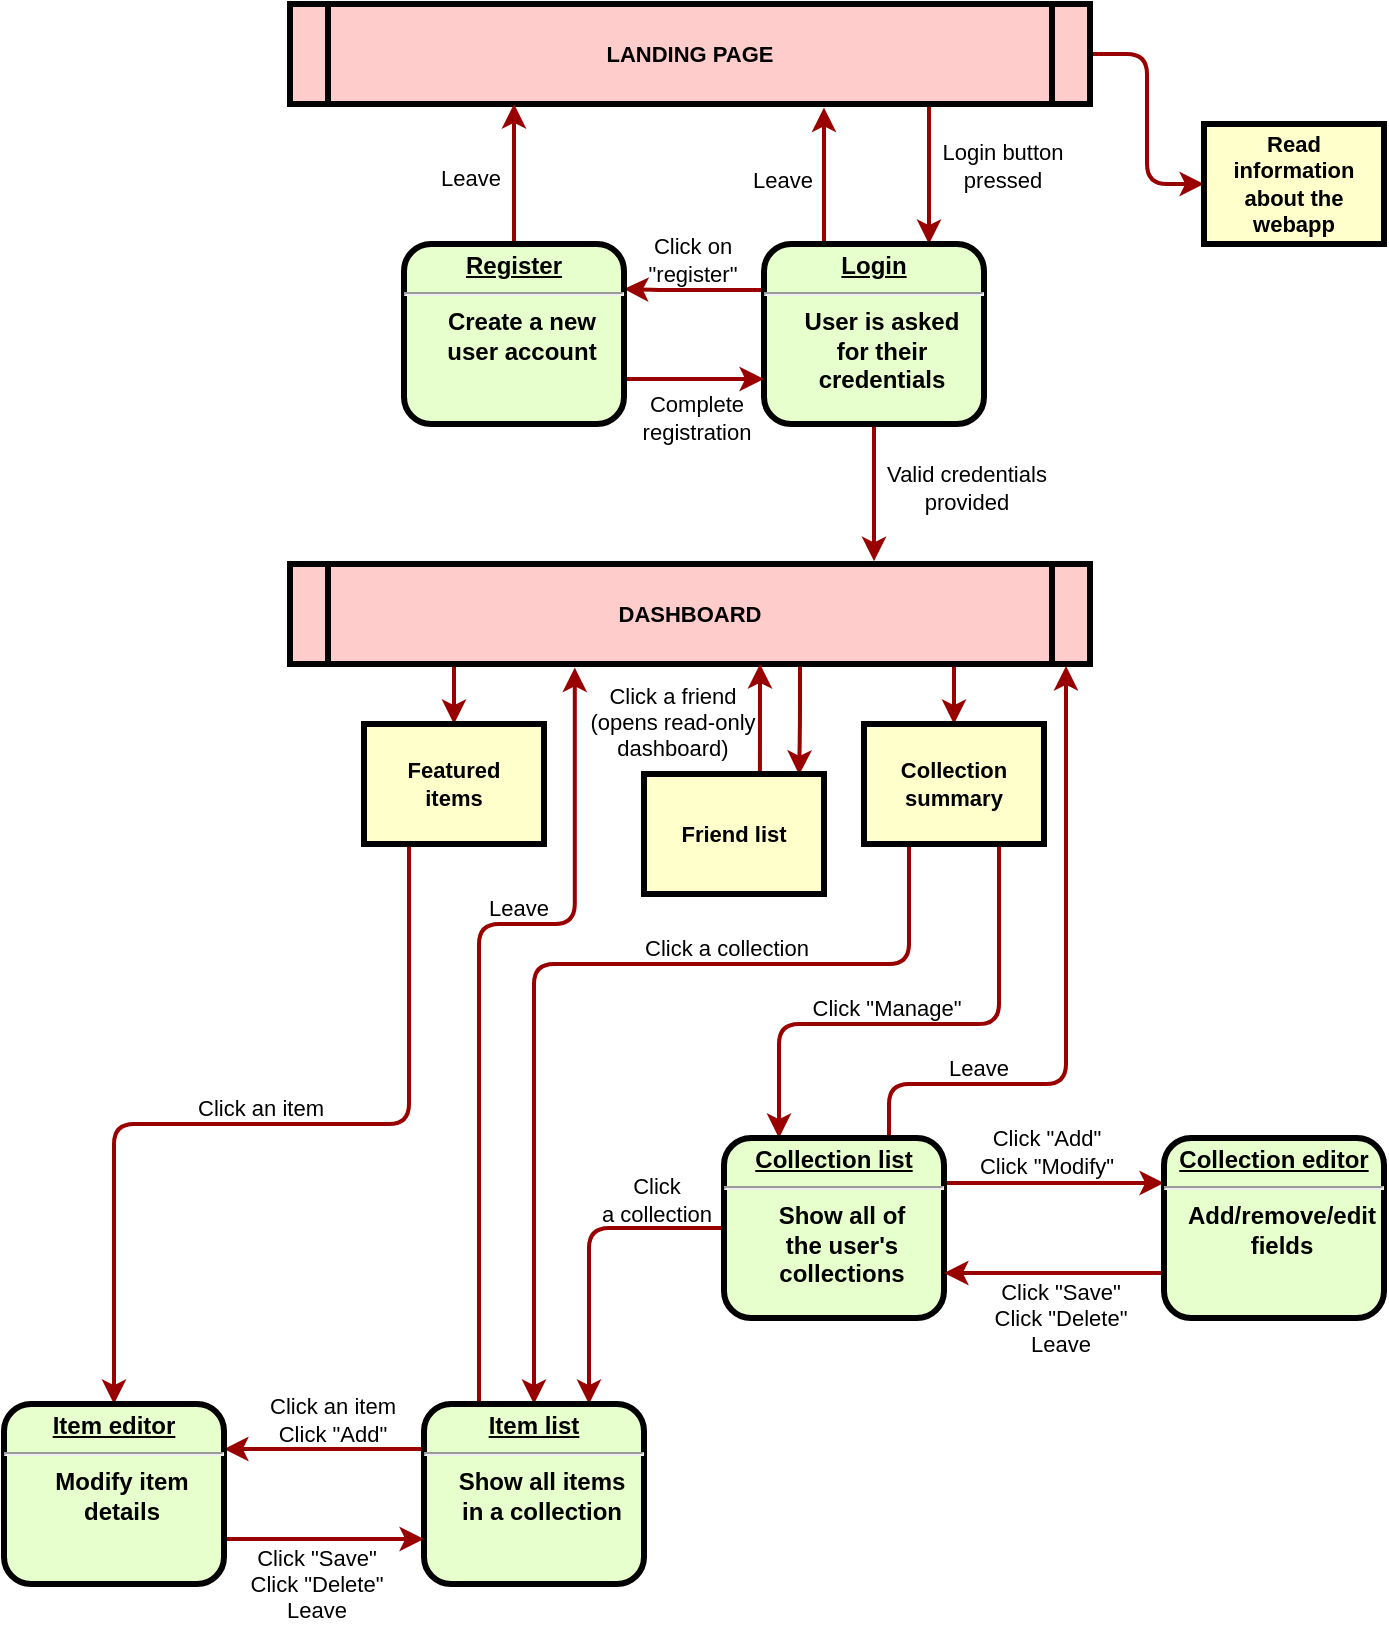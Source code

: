 <mxfile version="20.8.16" type="device"><diagram name="Page-1" id="c7558073-3199-34d8-9f00-42111426c3f3"><mxGraphModel dx="1050" dy="669" grid="1" gridSize="10" guides="1" tooltips="1" connect="1" arrows="1" fold="1" page="1" pageScale="1" pageWidth="826" pageHeight="1169" background="none" math="0" shadow="0"><root><mxCell id="0"/><mxCell id="1" parent="0"/><mxCell id="Ye0VPw4oZFWVAznSsjmA-101" style="edgeStyle=elbowEdgeStyle;shape=connector;rounded=1;orthogonalLoop=1;jettySize=auto;elbow=horizontal;html=1;entryX=0;entryY=0.5;entryDx=0;entryDy=0;labelBackgroundColor=default;strokeColor=#990000;strokeWidth=2;fontFamily=Helvetica;fontSize=11;fontColor=default;endArrow=classic;" edge="1" parent="1" source="Ye0VPw4oZFWVAznSsjmA-98" target="Ye0VPw4oZFWVAznSsjmA-100"><mxGeometry relative="1" as="geometry"/></mxCell><mxCell id="Ye0VPw4oZFWVAznSsjmA-110" style="edgeStyle=elbowEdgeStyle;shape=connector;rounded=1;orthogonalLoop=1;jettySize=auto;elbow=horizontal;html=1;entryX=0.75;entryY=0;entryDx=0;entryDy=0;labelBackgroundColor=default;strokeColor=#990000;strokeWidth=2;fontFamily=Helvetica;fontSize=11;fontColor=default;startArrow=none;startFill=0;endArrow=classic;" edge="1" parent="1" source="Ye0VPw4oZFWVAznSsjmA-98" target="Ye0VPw4oZFWVAznSsjmA-102"><mxGeometry relative="1" as="geometry"/></mxCell><mxCell id="Ye0VPw4oZFWVAznSsjmA-98" value="LANDING PAGE" style="shape=process;whiteSpace=wrap;align=center;verticalAlign=middle;size=0.048;fontStyle=1;strokeWidth=3;fillColor=#FFCCCC;fontFamily=Helvetica;fontSize=11;fontColor=default;" vertex="1" parent="1"><mxGeometry x="213.0" y="140" width="400" height="50" as="geometry"/></mxCell><mxCell id="Ye0VPw4oZFWVAznSsjmA-125" style="edgeStyle=elbowEdgeStyle;shape=connector;rounded=1;orthogonalLoop=1;jettySize=auto;elbow=horizontal;html=1;entryX=0.5;entryY=0;entryDx=0;entryDy=0;labelBackgroundColor=default;strokeColor=#990000;strokeWidth=2;fontFamily=Helvetica;fontSize=11;fontColor=default;startArrow=none;startFill=0;endArrow=classic;" edge="1" parent="1" source="Ye0VPw4oZFWVAznSsjmA-99" target="Ye0VPw4oZFWVAznSsjmA-122"><mxGeometry relative="1" as="geometry"/></mxCell><mxCell id="Ye0VPw4oZFWVAznSsjmA-126" style="edgeStyle=elbowEdgeStyle;shape=connector;rounded=1;orthogonalLoop=1;jettySize=auto;elbow=horizontal;html=1;entryX=0.5;entryY=0;entryDx=0;entryDy=0;labelBackgroundColor=default;strokeColor=#990000;strokeWidth=2;fontFamily=Helvetica;fontSize=11;fontColor=default;startArrow=none;startFill=0;endArrow=classic;" edge="1" parent="1" source="Ye0VPw4oZFWVAznSsjmA-99" target="Ye0VPw4oZFWVAznSsjmA-123"><mxGeometry relative="1" as="geometry"/></mxCell><mxCell id="Ye0VPw4oZFWVAznSsjmA-159" style="edgeStyle=orthogonalEdgeStyle;shape=connector;rounded=1;orthogonalLoop=1;jettySize=auto;html=1;entryX=0.862;entryY=0.007;entryDx=0;entryDy=0;entryPerimeter=0;labelBackgroundColor=default;strokeColor=#990000;strokeWidth=2;fontFamily=Helvetica;fontSize=11;fontColor=default;startArrow=none;startFill=0;endArrow=classic;elbow=horizontal;" edge="1" parent="1" source="Ye0VPw4oZFWVAznSsjmA-99" target="Ye0VPw4oZFWVAznSsjmA-121"><mxGeometry relative="1" as="geometry"><Array as="points"><mxPoint x="468" y="500"/><mxPoint x="468" y="500"/></Array></mxGeometry></mxCell><mxCell id="Ye0VPw4oZFWVAznSsjmA-99" value="DASHBOARD" style="shape=process;whiteSpace=wrap;align=center;verticalAlign=middle;size=0.048;fontStyle=1;strokeWidth=3;fillColor=#FFCCCC;fontFamily=Helvetica;fontSize=11;fontColor=default;" vertex="1" parent="1"><mxGeometry x="213.0" y="420" width="400" height="50" as="geometry"/></mxCell><mxCell id="Ye0VPw4oZFWVAznSsjmA-100" value="Read information about the webapp" style="whiteSpace=wrap;align=center;verticalAlign=middle;fontStyle=1;strokeWidth=3;fillColor=#FFFFCC;fontFamily=Helvetica;fontSize=11;fontColor=default;" vertex="1" parent="1"><mxGeometry x="670" y="200" width="90" height="60" as="geometry"/></mxCell><mxCell id="Ye0VPw4oZFWVAznSsjmA-105" style="edgeStyle=elbowEdgeStyle;shape=connector;rounded=1;orthogonalLoop=1;jettySize=auto;elbow=horizontal;html=1;entryX=0.73;entryY=-0.028;entryDx=0;entryDy=0;entryPerimeter=0;labelBackgroundColor=default;strokeColor=#990000;strokeWidth=2;fontFamily=Helvetica;fontSize=11;fontColor=default;endArrow=classic;" edge="1" parent="1" source="Ye0VPw4oZFWVAznSsjmA-102" target="Ye0VPw4oZFWVAznSsjmA-99"><mxGeometry relative="1" as="geometry"/></mxCell><mxCell id="Ye0VPw4oZFWVAznSsjmA-112" style="edgeStyle=elbowEdgeStyle;shape=connector;rounded=1;orthogonalLoop=1;jettySize=auto;elbow=horizontal;html=1;entryX=0.668;entryY=1.036;entryDx=0;entryDy=0;entryPerimeter=0;labelBackgroundColor=default;strokeColor=#990000;strokeWidth=2;fontFamily=Helvetica;fontSize=11;fontColor=default;startArrow=none;startFill=0;endArrow=classic;" edge="1" parent="1" source="Ye0VPw4oZFWVAznSsjmA-102" target="Ye0VPw4oZFWVAznSsjmA-98"><mxGeometry relative="1" as="geometry"/></mxCell><mxCell id="Ye0VPw4oZFWVAznSsjmA-114" style="edgeStyle=elbowEdgeStyle;shape=connector;rounded=1;orthogonalLoop=1;jettySize=auto;elbow=horizontal;html=1;entryX=1;entryY=0.25;entryDx=0;entryDy=0;labelBackgroundColor=default;strokeColor=#990000;strokeWidth=2;fontFamily=Helvetica;fontSize=11;fontColor=default;startArrow=none;startFill=0;endArrow=classic;" edge="1" parent="1" target="Ye0VPw4oZFWVAznSsjmA-107"><mxGeometry relative="1" as="geometry"><mxPoint x="450" y="283" as="sourcePoint"/><Array as="points"><mxPoint x="400" y="280"/><mxPoint x="430" y="280"/></Array></mxGeometry></mxCell><mxCell id="Ye0VPw4oZFWVAznSsjmA-102" value="&lt;p style=&quot;margin: 0px; margin-top: 4px; text-align: center; text-decoration: underline;&quot;&gt;&lt;strong&gt;Login&lt;br&gt;&lt;/strong&gt;&lt;/p&gt;&lt;hr&gt;&lt;p style=&quot;margin: 0px; margin-left: 8px;&quot;&gt;User is asked&lt;/p&gt;&lt;p style=&quot;margin: 0px; margin-left: 8px;&quot;&gt;for their&lt;/p&gt;&lt;p style=&quot;margin: 0px; margin-left: 8px;&quot;&gt;credentials&lt;/p&gt;" style="verticalAlign=middle;align=center;overflow=fill;fontSize=12;fontFamily=Helvetica;html=1;rounded=1;fontStyle=1;strokeWidth=3;fillColor=#E6FFCC;fontColor=default;" vertex="1" parent="1"><mxGeometry x="450" y="260" width="110" height="90" as="geometry"/></mxCell><mxCell id="Ye0VPw4oZFWVAznSsjmA-106" value="Valid credentials&lt;br&gt;provided" style="text;html=1;align=center;verticalAlign=middle;resizable=0;points=[];autosize=1;strokeColor=none;fillColor=none;fontSize=11;fontFamily=Helvetica;fontColor=default;" vertex="1" parent="1"><mxGeometry x="501" y="362" width="100" height="40" as="geometry"/></mxCell><mxCell id="Ye0VPw4oZFWVAznSsjmA-117" style="edgeStyle=elbowEdgeStyle;shape=connector;rounded=1;orthogonalLoop=1;jettySize=auto;elbow=horizontal;html=1;exitX=1;exitY=0.75;exitDx=0;exitDy=0;entryX=0;entryY=0.75;entryDx=0;entryDy=0;labelBackgroundColor=default;strokeColor=#990000;strokeWidth=2;fontFamily=Helvetica;fontSize=11;fontColor=default;startArrow=none;startFill=0;endArrow=classic;" edge="1" parent="1" source="Ye0VPw4oZFWVAznSsjmA-107" target="Ye0VPw4oZFWVAznSsjmA-102"><mxGeometry relative="1" as="geometry"/></mxCell><mxCell id="Ye0VPw4oZFWVAznSsjmA-119" style="edgeStyle=elbowEdgeStyle;shape=connector;rounded=1;orthogonalLoop=1;jettySize=auto;elbow=horizontal;html=1;exitX=0.5;exitY=0;exitDx=0;exitDy=0;entryX=0.28;entryY=1;entryDx=0;entryDy=0;entryPerimeter=0;labelBackgroundColor=default;strokeColor=#990000;strokeWidth=2;fontFamily=Helvetica;fontSize=11;fontColor=default;startArrow=none;startFill=0;endArrow=classic;" edge="1" parent="1" source="Ye0VPw4oZFWVAznSsjmA-107" target="Ye0VPw4oZFWVAznSsjmA-98"><mxGeometry relative="1" as="geometry"/></mxCell><mxCell id="Ye0VPw4oZFWVAznSsjmA-107" value="&lt;p style=&quot;margin: 0px; margin-top: 4px; text-align: center; text-decoration: underline;&quot;&gt;&lt;strong&gt;Register&lt;br&gt;&lt;/strong&gt;&lt;/p&gt;&lt;hr&gt;&lt;p style=&quot;margin: 0px; margin-left: 8px;&quot;&gt;Create a new&lt;/p&gt;&lt;p style=&quot;margin: 0px; margin-left: 8px;&quot;&gt;user account&lt;/p&gt;" style="verticalAlign=middle;align=center;overflow=fill;fontSize=12;fontFamily=Helvetica;html=1;rounded=1;fontStyle=1;strokeWidth=3;fillColor=#E6FFCC;fontColor=default;" vertex="1" parent="1"><mxGeometry x="270" y="260" width="110" height="90" as="geometry"/></mxCell><mxCell id="Ye0VPw4oZFWVAznSsjmA-111" value="Login button&lt;br&gt;pressed" style="text;html=1;align=center;verticalAlign=middle;resizable=0;points=[];autosize=1;strokeColor=none;fillColor=none;fontSize=11;fontFamily=Helvetica;fontColor=default;" vertex="1" parent="1"><mxGeometry x="529" y="201" width="80" height="40" as="geometry"/></mxCell><mxCell id="Ye0VPw4oZFWVAznSsjmA-113" value="Leave" style="text;html=1;align=center;verticalAlign=middle;resizable=0;points=[];autosize=1;strokeColor=none;fillColor=none;fontSize=11;fontFamily=Helvetica;fontColor=default;" vertex="1" parent="1"><mxGeometry x="434" y="213" width="50" height="30" as="geometry"/></mxCell><mxCell id="Ye0VPw4oZFWVAznSsjmA-115" value="Click on&lt;br&gt;&quot;register&quot;" style="text;html=1;align=center;verticalAlign=middle;resizable=0;points=[];autosize=1;strokeColor=none;fillColor=none;fontSize=11;fontFamily=Helvetica;fontColor=default;" vertex="1" parent="1"><mxGeometry x="379" y="248" width="70" height="40" as="geometry"/></mxCell><mxCell id="Ye0VPw4oZFWVAznSsjmA-118" value="Complete&lt;br&gt;registration" style="text;html=1;align=center;verticalAlign=middle;resizable=0;points=[];autosize=1;strokeColor=none;fillColor=none;fontSize=11;fontFamily=Helvetica;fontColor=default;" vertex="1" parent="1"><mxGeometry x="376" y="327" width="80" height="40" as="geometry"/></mxCell><mxCell id="Ye0VPw4oZFWVAznSsjmA-120" value="Leave" style="text;html=1;align=center;verticalAlign=middle;resizable=0;points=[];autosize=1;strokeColor=none;fillColor=none;fontSize=11;fontFamily=Helvetica;fontColor=default;" vertex="1" parent="1"><mxGeometry x="278" y="212" width="50" height="30" as="geometry"/></mxCell><mxCell id="Ye0VPw4oZFWVAznSsjmA-160" style="edgeStyle=orthogonalEdgeStyle;shape=connector;rounded=1;orthogonalLoop=1;jettySize=auto;html=1;labelBackgroundColor=default;strokeColor=#990000;strokeWidth=2;fontFamily=Helvetica;fontSize=11;fontColor=default;startArrow=none;startFill=0;endArrow=classic;elbow=horizontal;exitX=0.644;exitY=0.033;exitDx=0;exitDy=0;exitPerimeter=0;" edge="1" parent="1" source="Ye0VPw4oZFWVAznSsjmA-121"><mxGeometry relative="1" as="geometry"><mxPoint x="448" y="470" as="targetPoint"/><Array as="points"><mxPoint x="448" y="475"/></Array></mxGeometry></mxCell><mxCell id="Ye0VPw4oZFWVAznSsjmA-121" value="Friend list" style="whiteSpace=wrap;align=center;verticalAlign=middle;fontStyle=1;strokeWidth=3;fillColor=#FFFFCC;fontFamily=Helvetica;fontSize=11;fontColor=default;" vertex="1" parent="1"><mxGeometry x="390" y="525" width="90" height="60" as="geometry"/></mxCell><mxCell id="Ye0VPw4oZFWVAznSsjmA-161" style="edgeStyle=orthogonalEdgeStyle;shape=connector;rounded=1;orthogonalLoop=1;jettySize=auto;html=1;exitX=0.25;exitY=1;exitDx=0;exitDy=0;labelBackgroundColor=default;strokeColor=#990000;strokeWidth=2;fontFamily=Helvetica;fontSize=11;fontColor=default;startArrow=none;startFill=0;endArrow=classic;elbow=horizontal;" edge="1" parent="1" source="Ye0VPw4oZFWVAznSsjmA-122" target="Ye0VPw4oZFWVAznSsjmA-156"><mxGeometry relative="1" as="geometry"/></mxCell><mxCell id="Ye0VPw4oZFWVAznSsjmA-122" value="Featured&#10;items" style="whiteSpace=wrap;align=center;verticalAlign=middle;fontStyle=1;strokeWidth=3;fillColor=#FFFFCC;fontFamily=Helvetica;fontSize=11;fontColor=default;" vertex="1" parent="1"><mxGeometry x="250" y="500" width="90" height="60" as="geometry"/></mxCell><mxCell id="Ye0VPw4oZFWVAznSsjmA-135" style="edgeStyle=elbowEdgeStyle;shape=connector;rounded=1;orthogonalLoop=1;jettySize=auto;elbow=vertical;html=1;entryX=0.25;entryY=0;entryDx=0;entryDy=0;labelBackgroundColor=default;strokeColor=#990000;strokeWidth=2;fontFamily=Helvetica;fontSize=11;fontColor=default;startArrow=none;startFill=0;endArrow=classic;exitX=0.75;exitY=1;exitDx=0;exitDy=0;" edge="1" parent="1" source="Ye0VPw4oZFWVAznSsjmA-123" target="Ye0VPw4oZFWVAznSsjmA-130"><mxGeometry relative="1" as="geometry"><Array as="points"><mxPoint x="510" y="650"/></Array></mxGeometry></mxCell><mxCell id="Ye0VPw4oZFWVAznSsjmA-150" style="edgeStyle=orthogonalEdgeStyle;shape=connector;rounded=1;orthogonalLoop=1;jettySize=auto;html=1;exitX=0.25;exitY=1;exitDx=0;exitDy=0;labelBackgroundColor=default;strokeColor=#990000;strokeWidth=2;fontFamily=Helvetica;fontSize=11;fontColor=default;startArrow=none;startFill=0;endArrow=classic;elbow=horizontal;entryX=0.5;entryY=0;entryDx=0;entryDy=0;" edge="1" parent="1" source="Ye0VPw4oZFWVAznSsjmA-123" target="Ye0VPw4oZFWVAznSsjmA-147"><mxGeometry relative="1" as="geometry"><mxPoint x="400" y="760" as="targetPoint"/><Array as="points"><mxPoint x="523" y="620"/></Array></mxGeometry></mxCell><mxCell id="Ye0VPw4oZFWVAznSsjmA-123" value="Collection&#10;summary" style="whiteSpace=wrap;align=center;verticalAlign=middle;fontStyle=1;strokeWidth=3;fillColor=#FFFFCC;fontFamily=Helvetica;fontSize=11;fontColor=default;" vertex="1" parent="1"><mxGeometry x="500" y="500" width="90" height="60" as="geometry"/></mxCell><mxCell id="Ye0VPw4oZFWVAznSsjmA-129" value="Click a friend&lt;br&gt;(opens read-only&lt;br&gt;dashboard)" style="text;html=1;align=center;verticalAlign=middle;resizable=0;points=[];autosize=1;strokeColor=none;fillColor=none;fontSize=11;fontFamily=Helvetica;fontColor=default;" vertex="1" parent="1"><mxGeometry x="349" y="474" width="110" height="50" as="geometry"/></mxCell><mxCell id="Ye0VPw4oZFWVAznSsjmA-132" style="edgeStyle=elbowEdgeStyle;shape=connector;rounded=1;orthogonalLoop=1;jettySize=auto;elbow=horizontal;html=1;exitX=1;exitY=0.25;exitDx=0;exitDy=0;entryX=0;entryY=0.25;entryDx=0;entryDy=0;labelBackgroundColor=default;strokeColor=#990000;strokeWidth=2;fontFamily=Helvetica;fontSize=11;fontColor=default;startArrow=none;startFill=0;endArrow=classic;" edge="1" parent="1" source="Ye0VPw4oZFWVAznSsjmA-130" target="Ye0VPw4oZFWVAznSsjmA-131"><mxGeometry relative="1" as="geometry"/></mxCell><mxCell id="Ye0VPw4oZFWVAznSsjmA-148" style="edgeStyle=orthogonalEdgeStyle;shape=connector;rounded=1;orthogonalLoop=1;jettySize=auto;html=1;exitX=0.75;exitY=0;exitDx=0;exitDy=0;entryX=0.97;entryY=1.02;entryDx=0;entryDy=0;entryPerimeter=0;labelBackgroundColor=default;strokeColor=#990000;strokeWidth=2;fontFamily=Helvetica;fontSize=11;fontColor=default;startArrow=none;startFill=0;endArrow=classic;elbow=horizontal;" edge="1" parent="1" source="Ye0VPw4oZFWVAznSsjmA-130" target="Ye0VPw4oZFWVAznSsjmA-99"><mxGeometry relative="1" as="geometry"><Array as="points"><mxPoint x="513" y="680"/><mxPoint x="601" y="680"/></Array></mxGeometry></mxCell><mxCell id="Ye0VPw4oZFWVAznSsjmA-152" style="edgeStyle=orthogonalEdgeStyle;shape=connector;rounded=1;orthogonalLoop=1;jettySize=auto;html=1;entryX=0.75;entryY=0;entryDx=0;entryDy=0;labelBackgroundColor=default;strokeColor=#990000;strokeWidth=2;fontFamily=Helvetica;fontSize=11;fontColor=default;startArrow=none;startFill=0;endArrow=classic;elbow=horizontal;" edge="1" parent="1" source="Ye0VPw4oZFWVAznSsjmA-130" target="Ye0VPw4oZFWVAznSsjmA-147"><mxGeometry relative="1" as="geometry"/></mxCell><mxCell id="Ye0VPw4oZFWVAznSsjmA-130" value="&lt;p style=&quot;margin: 0px; margin-top: 4px; text-align: center; text-decoration: underline;&quot;&gt;&lt;strong&gt;Collection list&lt;br&gt;&lt;/strong&gt;&lt;/p&gt;&lt;hr&gt;&lt;p style=&quot;margin: 0px; margin-left: 8px;&quot;&gt;Show all of&lt;/p&gt;&lt;p style=&quot;margin: 0px; margin-left: 8px;&quot;&gt;the&amp;nbsp;&lt;span style=&quot;background-color: initial;&quot;&gt;user's&lt;/span&gt;&lt;/p&gt;&lt;p style=&quot;margin: 0px; margin-left: 8px;&quot;&gt;&lt;span style=&quot;background-color: initial;&quot;&gt;collections&lt;/span&gt;&lt;/p&gt;" style="verticalAlign=middle;align=center;overflow=fill;fontSize=12;fontFamily=Helvetica;html=1;rounded=1;fontStyle=1;strokeWidth=3;fillColor=#E6FFCC;fontColor=default;" vertex="1" parent="1"><mxGeometry x="430" y="707" width="110" height="90" as="geometry"/></mxCell><mxCell id="Ye0VPw4oZFWVAznSsjmA-141" style="edgeStyle=orthogonalEdgeStyle;shape=connector;rounded=1;orthogonalLoop=1;jettySize=auto;html=1;exitX=0;exitY=0.75;exitDx=0;exitDy=0;entryX=1;entryY=0.75;entryDx=0;entryDy=0;labelBackgroundColor=default;strokeColor=#990000;strokeWidth=2;fontFamily=Helvetica;fontSize=11;fontColor=default;startArrow=none;startFill=0;endArrow=classic;elbow=horizontal;" edge="1" parent="1" source="Ye0VPw4oZFWVAznSsjmA-131" target="Ye0VPw4oZFWVAznSsjmA-130"><mxGeometry relative="1" as="geometry"/></mxCell><mxCell id="Ye0VPw4oZFWVAznSsjmA-131" value="&lt;p style=&quot;margin: 0px; margin-top: 4px; text-align: center; text-decoration: underline;&quot;&gt;&lt;strong&gt;Collection editor&lt;br&gt;&lt;/strong&gt;&lt;/p&gt;&lt;hr&gt;&lt;p style=&quot;margin: 0px; margin-left: 8px;&quot;&gt;Add/remove/edit&lt;/p&gt;&lt;p style=&quot;margin: 0px; margin-left: 8px;&quot;&gt;fields&lt;/p&gt;" style="verticalAlign=middle;align=center;overflow=fill;fontSize=12;fontFamily=Helvetica;html=1;rounded=1;fontStyle=1;strokeWidth=3;fillColor=#E6FFCC;fontColor=default;" vertex="1" parent="1"><mxGeometry x="650" y="707" width="110" height="90" as="geometry"/></mxCell><mxCell id="Ye0VPw4oZFWVAznSsjmA-133" value="Click &quot;Add&quot;&lt;br&gt;Click &quot;Modify&quot;" style="text;html=1;align=center;verticalAlign=middle;resizable=0;points=[];autosize=1;strokeColor=none;fillColor=none;fontSize=11;fontFamily=Helvetica;fontColor=default;" vertex="1" parent="1"><mxGeometry x="546" y="694" width="90" height="40" as="geometry"/></mxCell><mxCell id="Ye0VPw4oZFWVAznSsjmA-136" value="Click &quot;Manage&quot;" style="text;html=1;align=center;verticalAlign=middle;resizable=0;points=[];autosize=1;strokeColor=none;fillColor=none;fontSize=11;fontFamily=Helvetica;fontColor=default;" vertex="1" parent="1"><mxGeometry x="461" y="627" width="100" height="30" as="geometry"/></mxCell><mxCell id="Ye0VPw4oZFWVAznSsjmA-142" value="Click &quot;Save&quot;&lt;br&gt;Click &quot;Delete&quot;&lt;br style=&quot;border-color: var(--border-color);&quot;&gt;Leave" style="text;html=1;align=center;verticalAlign=middle;resizable=0;points=[];autosize=1;strokeColor=none;fillColor=none;fontSize=11;fontFamily=Helvetica;fontColor=default;" vertex="1" parent="1"><mxGeometry x="553" y="772" width="90" height="50" as="geometry"/></mxCell><mxCell id="Ye0VPw4oZFWVAznSsjmA-144" value="Leave" style="text;html=1;align=center;verticalAlign=middle;resizable=0;points=[];autosize=1;strokeColor=none;fillColor=none;fontSize=11;fontFamily=Helvetica;fontColor=default;" vertex="1" parent="1"><mxGeometry x="532" y="657" width="50" height="30" as="geometry"/></mxCell><mxCell id="Ye0VPw4oZFWVAznSsjmA-154" style="edgeStyle=orthogonalEdgeStyle;shape=connector;rounded=1;orthogonalLoop=1;jettySize=auto;html=1;exitX=0.25;exitY=0;exitDx=0;exitDy=0;entryX=0.356;entryY=1.036;entryDx=0;entryDy=0;entryPerimeter=0;labelBackgroundColor=default;strokeColor=#990000;strokeWidth=2;fontFamily=Helvetica;fontSize=11;fontColor=default;startArrow=none;startFill=0;endArrow=classic;elbow=horizontal;" edge="1" parent="1" source="Ye0VPw4oZFWVAznSsjmA-147" target="Ye0VPw4oZFWVAznSsjmA-99"><mxGeometry relative="1" as="geometry"><Array as="points"><mxPoint x="308" y="600"/><mxPoint x="355" y="600"/></Array></mxGeometry></mxCell><mxCell id="Ye0VPw4oZFWVAznSsjmA-163" style="edgeStyle=orthogonalEdgeStyle;shape=connector;rounded=1;orthogonalLoop=1;jettySize=auto;html=1;exitX=0;exitY=0.25;exitDx=0;exitDy=0;entryX=1;entryY=0.25;entryDx=0;entryDy=0;labelBackgroundColor=default;strokeColor=#990000;strokeWidth=2;fontFamily=Helvetica;fontSize=11;fontColor=default;startArrow=none;startFill=0;endArrow=classic;elbow=horizontal;" edge="1" parent="1" source="Ye0VPw4oZFWVAznSsjmA-147" target="Ye0VPw4oZFWVAznSsjmA-156"><mxGeometry relative="1" as="geometry"/></mxCell><mxCell id="Ye0VPw4oZFWVAznSsjmA-147" value="&lt;p style=&quot;margin: 0px; margin-top: 4px; text-align: center; text-decoration: underline;&quot;&gt;&lt;strong&gt;Item list&lt;br&gt;&lt;/strong&gt;&lt;/p&gt;&lt;hr&gt;&lt;p style=&quot;margin: 0px; margin-left: 8px;&quot;&gt;Show all items&lt;/p&gt;&lt;p style=&quot;margin: 0px; margin-left: 8px;&quot;&gt;in a collection&lt;/p&gt;" style="verticalAlign=middle;align=center;overflow=fill;fontSize=12;fontFamily=Helvetica;html=1;rounded=1;fontStyle=1;strokeWidth=3;fillColor=#E6FFCC;fontColor=default;" vertex="1" parent="1"><mxGeometry x="280" y="840" width="110" height="90" as="geometry"/></mxCell><mxCell id="Ye0VPw4oZFWVAznSsjmA-151" value="Click a collection" style="text;html=1;align=center;verticalAlign=middle;resizable=0;points=[];autosize=1;strokeColor=none;fillColor=none;fontSize=11;fontFamily=Helvetica;fontColor=default;" vertex="1" parent="1"><mxGeometry x="376" y="597" width="110" height="30" as="geometry"/></mxCell><mxCell id="Ye0VPw4oZFWVAznSsjmA-153" value="Click&lt;br&gt;a collection" style="text;html=1;align=center;verticalAlign=middle;resizable=0;points=[];autosize=1;strokeColor=none;fillColor=none;fontSize=11;fontFamily=Helvetica;fontColor=default;" vertex="1" parent="1"><mxGeometry x="356" y="718" width="80" height="40" as="geometry"/></mxCell><mxCell id="Ye0VPw4oZFWVAznSsjmA-155" value="Leave" style="text;html=1;align=center;verticalAlign=middle;resizable=0;points=[];autosize=1;strokeColor=none;fillColor=none;fontSize=11;fontFamily=Helvetica;fontColor=default;" vertex="1" parent="1"><mxGeometry x="302" y="577" width="50" height="30" as="geometry"/></mxCell><mxCell id="Ye0VPw4oZFWVAznSsjmA-165" style="edgeStyle=orthogonalEdgeStyle;shape=connector;rounded=1;orthogonalLoop=1;jettySize=auto;html=1;exitX=1;exitY=0.75;exitDx=0;exitDy=0;entryX=0;entryY=0.75;entryDx=0;entryDy=0;labelBackgroundColor=default;strokeColor=#990000;strokeWidth=2;fontFamily=Helvetica;fontSize=11;fontColor=default;startArrow=none;startFill=0;endArrow=classic;elbow=horizontal;" edge="1" parent="1" source="Ye0VPw4oZFWVAznSsjmA-156" target="Ye0VPw4oZFWVAznSsjmA-147"><mxGeometry relative="1" as="geometry"/></mxCell><mxCell id="Ye0VPw4oZFWVAznSsjmA-156" value="&lt;p style=&quot;margin: 0px; margin-top: 4px; text-align: center; text-decoration: underline;&quot;&gt;&lt;strong&gt;Item editor&lt;br&gt;&lt;/strong&gt;&lt;/p&gt;&lt;hr&gt;&lt;p style=&quot;margin: 0px; margin-left: 8px;&quot;&gt;Modify item&lt;/p&gt;&lt;p style=&quot;margin: 0px; margin-left: 8px;&quot;&gt;details&lt;/p&gt;" style="verticalAlign=middle;align=center;overflow=fill;fontSize=12;fontFamily=Helvetica;html=1;rounded=1;fontStyle=1;strokeWidth=3;fillColor=#E6FFCC;fontColor=default;" vertex="1" parent="1"><mxGeometry x="70" y="840" width="110" height="90" as="geometry"/></mxCell><mxCell id="Ye0VPw4oZFWVAznSsjmA-162" value="Click an item" style="text;html=1;align=center;verticalAlign=middle;resizable=0;points=[];autosize=1;strokeColor=none;fillColor=none;fontSize=11;fontFamily=Helvetica;fontColor=default;" vertex="1" parent="1"><mxGeometry x="153" y="677" width="90" height="30" as="geometry"/></mxCell><mxCell id="Ye0VPw4oZFWVAznSsjmA-164" value="Click an item&lt;br&gt;Click &quot;Add&quot;" style="text;html=1;align=center;verticalAlign=middle;resizable=0;points=[];autosize=1;strokeColor=none;fillColor=none;fontSize=11;fontFamily=Helvetica;fontColor=default;" vertex="1" parent="1"><mxGeometry x="189" y="828" width="90" height="40" as="geometry"/></mxCell><mxCell id="Ye0VPw4oZFWVAznSsjmA-166" value="Click &quot;Save&quot;&lt;br&gt;Click &quot;Delete&quot;&lt;br&gt;Leave" style="text;html=1;align=center;verticalAlign=middle;resizable=0;points=[];autosize=1;strokeColor=none;fillColor=none;fontSize=11;fontFamily=Helvetica;fontColor=default;" vertex="1" parent="1"><mxGeometry x="181" y="905" width="90" height="50" as="geometry"/></mxCell></root></mxGraphModel></diagram></mxfile>